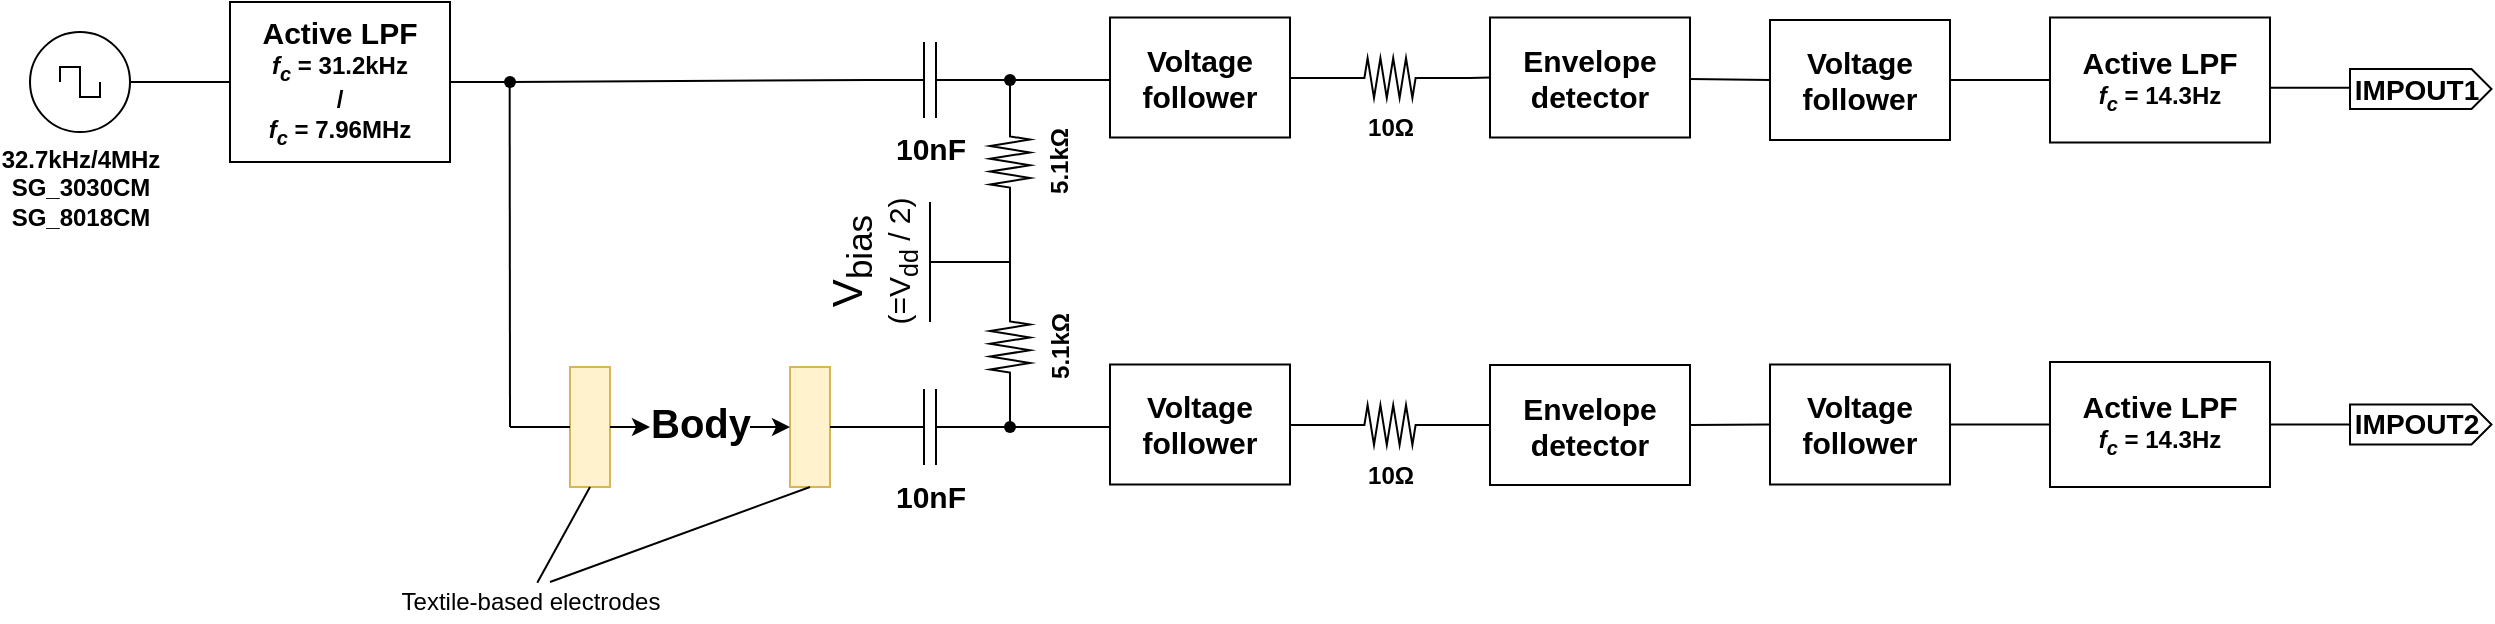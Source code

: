 <mxfile version="19.0.3" type="github">
  <diagram id="anqt9Zf3QxN150gZl7nN" name="Page-1">
    <mxGraphModel dx="940" dy="3696" grid="1" gridSize="10" guides="1" tooltips="1" connect="1" arrows="1" fold="1" page="1" pageScale="1" pageWidth="1300" pageHeight="400" math="0" shadow="0">
      <root>
        <mxCell id="0" />
        <mxCell id="1" parent="0" />
        <mxCell id="CNNBCrnFb_RWiXShZdrg-1" value="&lt;div style=&quot;font-size: 20px&quot;&gt;&lt;font style=&quot;font-size: 20px&quot;&gt;&lt;b&gt;Body&lt;/b&gt;&lt;/font&gt;&lt;/div&gt;" style="text;html=1;align=center;verticalAlign=middle;resizable=0;points=[];autosize=1;strokeColor=none;fillColor=none;fontSize=15;" parent="1" vertex="1">
          <mxGeometry x="1640" y="250" width="70" height="20" as="geometry" />
        </mxCell>
        <mxCell id="CNNBCrnFb_RWiXShZdrg-2" value="&lt;div&gt;&lt;b&gt;32.7kHz/4MHz&lt;br&gt;&lt;/b&gt;&lt;/div&gt;&lt;div&gt;&lt;b&gt;SG_3030CM&lt;/b&gt;&lt;/div&gt;&lt;div&gt;&lt;b&gt;SG_8018CM&lt;/b&gt;&lt;/div&gt;" style="pointerEvents=1;verticalLabelPosition=bottom;shadow=0;dashed=0;align=center;html=1;verticalAlign=top;shape=mxgraph.electrical.signal_sources.source;aspect=fixed;points=[[0.5,0,0],[1,0.5,0],[0.5,1,0],[0,0.5,0]];elSignalType=square;" parent="1" vertex="1">
          <mxGeometry x="1340" y="65" width="50" height="50" as="geometry" />
        </mxCell>
        <mxCell id="CNNBCrnFb_RWiXShZdrg-3" value="&lt;div&gt;&lt;font size=&quot;1&quot;&gt;&lt;b style=&quot;font-size: 15px&quot;&gt;Active LPF&lt;/b&gt;&lt;/font&gt;&lt;/div&gt;&lt;div&gt;&lt;b&gt;&lt;i&gt;f&lt;sub&gt;c&lt;/sub&gt;&lt;/i&gt; = 31.2kHz&lt;/b&gt;&lt;/div&gt;&lt;div&gt;&lt;b&gt;/&lt;/b&gt;&lt;/div&gt;&lt;div&gt;&lt;b&gt;&lt;i&gt;f&lt;sub&gt;c&lt;/sub&gt;&lt;/i&gt; = 7.96MHz&lt;/b&gt;&lt;b&gt;&lt;/b&gt;&lt;/div&gt;" style="whiteSpace=wrap;html=1;" parent="1" vertex="1">
          <mxGeometry x="1440" y="50" width="110" height="80" as="geometry" />
        </mxCell>
        <mxCell id="CNNBCrnFb_RWiXShZdrg-4" value="" style="endArrow=none;html=1;rounded=0;fontSize=15;exitX=1;exitY=0.5;exitDx=0;exitDy=0;exitPerimeter=0;" parent="1" source="CNNBCrnFb_RWiXShZdrg-2" target="CNNBCrnFb_RWiXShZdrg-3" edge="1">
          <mxGeometry width="50" height="50" relative="1" as="geometry">
            <mxPoint x="1740" y="302.5" as="sourcePoint" />
            <mxPoint x="1790" y="252.5" as="targetPoint" />
          </mxGeometry>
        </mxCell>
        <mxCell id="CNNBCrnFb_RWiXShZdrg-5" value="" style="endArrow=none;html=1;rounded=0;fontSize=15;exitDx=0;exitDy=0;exitPerimeter=0;startArrow=none;entryX=0;entryY=0.5;entryDx=0;entryDy=0;entryPerimeter=0;" parent="1" source="CNNBCrnFb_RWiXShZdrg-7" target="CNNBCrnFb_RWiXShZdrg-12" edge="1">
          <mxGeometry width="50" height="50" relative="1" as="geometry">
            <mxPoint x="1520" y="88.82" as="sourcePoint" />
            <mxPoint x="1700" y="90.5" as="targetPoint" />
          </mxGeometry>
        </mxCell>
        <mxCell id="CNNBCrnFb_RWiXShZdrg-6" value="" style="endArrow=none;html=1;rounded=0;fontSize=15;" parent="1" edge="1">
          <mxGeometry width="50" height="50" relative="1" as="geometry">
            <mxPoint x="1580" y="262.5" as="sourcePoint" />
            <mxPoint x="1579.83" y="90" as="targetPoint" />
          </mxGeometry>
        </mxCell>
        <mxCell id="CNNBCrnFb_RWiXShZdrg-7" value="" style="shape=waypoint;sketch=0;fillStyle=solid;size=6;pointerEvents=1;points=[];fillColor=none;resizable=0;rotatable=0;perimeter=centerPerimeter;snapToPoint=1;fontSize=15;" parent="1" vertex="1">
          <mxGeometry x="1560" y="70" width="40" height="40" as="geometry" />
        </mxCell>
        <mxCell id="CNNBCrnFb_RWiXShZdrg-8" value="" style="endArrow=none;html=1;rounded=0;fontSize=15;exitDx=0;exitDy=0;startArrow=none;exitX=1;exitY=0.5;" parent="1" source="CNNBCrnFb_RWiXShZdrg-3" target="CNNBCrnFb_RWiXShZdrg-7" edge="1">
          <mxGeometry width="50" height="50" relative="1" as="geometry">
            <mxPoint x="1590" y="100" as="sourcePoint" />
            <mxPoint x="1660" y="100" as="targetPoint" />
          </mxGeometry>
        </mxCell>
        <mxCell id="CNNBCrnFb_RWiXShZdrg-9" value="" style="whiteSpace=wrap;html=1;fontSize=15;fillColor=#fff2cc;strokeColor=#d6b656;" parent="1" vertex="1">
          <mxGeometry x="1610" y="232.5" width="20" height="60" as="geometry" />
        </mxCell>
        <mxCell id="CNNBCrnFb_RWiXShZdrg-10" value="" style="whiteSpace=wrap;html=1;fontSize=15;fillColor=#fff2cc;strokeColor=#d6b656;" parent="1" vertex="1">
          <mxGeometry x="1720" y="232.5" width="20" height="60" as="geometry" />
        </mxCell>
        <mxCell id="CNNBCrnFb_RWiXShZdrg-11" value="" style="endArrow=none;html=1;rounded=0;fontSize=15;entryX=0;entryY=0.5;entryDx=0;entryDy=0;startArrow=none;" parent="1" target="CNNBCrnFb_RWiXShZdrg-9" edge="1">
          <mxGeometry width="50" height="50" relative="1" as="geometry">
            <mxPoint x="1580" y="262.5" as="sourcePoint" />
            <mxPoint x="1800" y="100" as="targetPoint" />
          </mxGeometry>
        </mxCell>
        <mxCell id="CNNBCrnFb_RWiXShZdrg-12" value="&lt;b&gt;10nF&lt;/b&gt;" style="pointerEvents=1;verticalLabelPosition=bottom;shadow=0;dashed=0;align=center;html=1;verticalAlign=top;shape=mxgraph.electrical.capacitors.capacitor_1;fontSize=15;" parent="1" vertex="1">
          <mxGeometry x="1760" y="70" width="60" height="38" as="geometry" />
        </mxCell>
        <mxCell id="CNNBCrnFb_RWiXShZdrg-13" value="&lt;b&gt;10nF&lt;/b&gt;" style="pointerEvents=1;verticalLabelPosition=bottom;shadow=0;dashed=0;align=center;html=1;verticalAlign=top;shape=mxgraph.electrical.capacitors.capacitor_1;fontSize=15;" parent="1" vertex="1">
          <mxGeometry x="1760" y="243.5" width="60" height="38" as="geometry" />
        </mxCell>
        <mxCell id="CNNBCrnFb_RWiXShZdrg-14" value="" style="endArrow=none;html=1;rounded=0;fontSize=15;exitDx=0;exitDy=0;startArrow=none;entryX=0;entryY=0.5;entryDx=0;entryDy=0;entryPerimeter=0;exitX=1;exitY=0.5;" parent="1" source="CNNBCrnFb_RWiXShZdrg-10" target="CNNBCrnFb_RWiXShZdrg-13" edge="1">
          <mxGeometry width="50" height="50" relative="1" as="geometry">
            <mxPoint x="1590" y="100" as="sourcePoint" />
            <mxPoint x="1810" y="101" as="targetPoint" />
          </mxGeometry>
        </mxCell>
        <mxCell id="CNNBCrnFb_RWiXShZdrg-15" value="" style="endArrow=classic;html=1;rounded=0;fontSize=24;exitX=1;exitY=0.5;exitDx=0;exitDy=0;" parent="1" source="CNNBCrnFb_RWiXShZdrg-9" edge="1">
          <mxGeometry width="50" height="50" relative="1" as="geometry">
            <mxPoint x="1740" y="292.5" as="sourcePoint" />
            <mxPoint x="1650" y="262.5" as="targetPoint" />
          </mxGeometry>
        </mxCell>
        <mxCell id="CNNBCrnFb_RWiXShZdrg-16" value="" style="endArrow=classic;html=1;rounded=0;fontSize=24;entryX=0;entryY=0.5;entryDx=0;entryDy=0;" parent="1" target="CNNBCrnFb_RWiXShZdrg-10" edge="1">
          <mxGeometry width="50" height="50" relative="1" as="geometry">
            <mxPoint x="1700" y="262.5" as="sourcePoint" />
            <mxPoint x="1660" y="272.5" as="targetPoint" />
          </mxGeometry>
        </mxCell>
        <mxCell id="CNNBCrnFb_RWiXShZdrg-17" value="" style="endArrow=none;html=1;rounded=0;fontSize=15;exitDx=0;exitDy=0;exitPerimeter=0;startArrow=none;entryX=0;entryY=0.5;entryDx=0;entryDy=0;" parent="1" source="CNNBCrnFb_RWiXShZdrg-23" edge="1">
          <mxGeometry width="50" height="50" relative="1" as="geometry">
            <mxPoint x="1590" y="100" as="sourcePoint" />
            <mxPoint x="1880" y="89" as="targetPoint" />
          </mxGeometry>
        </mxCell>
        <mxCell id="CNNBCrnFb_RWiXShZdrg-18" value="" style="endArrow=none;html=1;rounded=0;fontSize=15;startArrow=none;entryX=0;entryY=0.5;entryDx=0;entryDy=0;" parent="1" source="CNNBCrnFb_RWiXShZdrg-25" edge="1">
          <mxGeometry width="50" height="50" relative="1" as="geometry">
            <mxPoint x="1820" y="262.21" as="sourcePoint" />
            <mxPoint x="1880" y="262.5" as="targetPoint" />
          </mxGeometry>
        </mxCell>
        <mxCell id="CNNBCrnFb_RWiXShZdrg-19" value="&lt;div style=&quot;font-size: 21px&quot;&gt;V&lt;sub&gt;bias&lt;/sub&gt;&lt;/div&gt;&lt;div style=&quot;font-size: 15px&quot;&gt;(=V&lt;sub&gt;dd&lt;/sub&gt; / 2)&lt;br&gt;&lt;/div&gt;" style="verticalLabelPosition=top;verticalAlign=bottom;shape=mxgraph.electrical.signal_sources.vdd;shadow=0;dashed=0;align=center;strokeWidth=1;fontSize=24;html=1;flipV=1;rotation=-90;" parent="1" vertex="1">
          <mxGeometry x="1780" y="160" width="60" height="40" as="geometry" />
        </mxCell>
        <mxCell id="CNNBCrnFb_RWiXShZdrg-20" value="&lt;div&gt;&lt;b&gt;5.1kΩ&lt;/b&gt;&lt;/div&gt;" style="pointerEvents=1;verticalLabelPosition=bottom;shadow=0;dashed=0;align=center;html=1;verticalAlign=top;shape=mxgraph.electrical.resistors.resistor_2;rotation=-90;labelPosition=center;direction=west;spacing=3;spacingTop=0;spacingLeft=0;" parent="1" vertex="1">
          <mxGeometry x="1810" y="120" width="40" height="20" as="geometry" />
        </mxCell>
        <mxCell id="CNNBCrnFb_RWiXShZdrg-21" value="&lt;div&gt;&lt;b&gt;5.1kΩ&lt;/b&gt;&lt;/div&gt;" style="pointerEvents=1;verticalLabelPosition=bottom;shadow=0;dashed=0;align=center;html=1;verticalAlign=top;shape=mxgraph.electrical.resistors.resistor_2;rotation=-90;labelPosition=center;direction=west;spacing=3;spacingTop=0;spacingLeft=0;" parent="1" vertex="1">
          <mxGeometry x="1810" y="212.5" width="40" height="20" as="geometry" />
        </mxCell>
        <mxCell id="CNNBCrnFb_RWiXShZdrg-22" value="" style="endArrow=none;html=1;rounded=0;fontSize=15;exitDx=0;exitDy=0;exitPerimeter=0;startArrow=none;entryX=0.563;entryY=0.505;entryDx=0;entryDy=0;exitX=0;exitY=0.5;entryPerimeter=0;" parent="1" source="CNNBCrnFb_RWiXShZdrg-20" target="CNNBCrnFb_RWiXShZdrg-23" edge="1">
          <mxGeometry width="50" height="50" relative="1" as="geometry">
            <mxPoint x="1830" y="99.0" as="sourcePoint" />
            <mxPoint x="1890" y="99.0" as="targetPoint" />
          </mxGeometry>
        </mxCell>
        <mxCell id="CNNBCrnFb_RWiXShZdrg-23" value="" style="shape=waypoint;sketch=0;fillStyle=solid;size=6;pointerEvents=1;points=[];fillColor=none;resizable=0;rotatable=0;perimeter=centerPerimeter;snapToPoint=1;fontSize=21;" parent="1" vertex="1">
          <mxGeometry x="1810" y="69" width="40" height="40" as="geometry" />
        </mxCell>
        <mxCell id="CNNBCrnFb_RWiXShZdrg-24" value="" style="endArrow=none;html=1;rounded=0;fontSize=15;exitDx=0;exitDy=0;exitPerimeter=0;startArrow=none;entryDx=0;entryDy=0;exitX=1;exitY=0.5;" parent="1" source="CNNBCrnFb_RWiXShZdrg-12" target="CNNBCrnFb_RWiXShZdrg-23" edge="1">
          <mxGeometry width="50" height="50" relative="1" as="geometry">
            <mxPoint x="1820" y="89.0" as="sourcePoint" />
            <mxPoint x="1880" y="89.0" as="targetPoint" />
          </mxGeometry>
        </mxCell>
        <mxCell id="CNNBCrnFb_RWiXShZdrg-25" value="" style="shape=waypoint;sketch=0;fillStyle=solid;size=6;pointerEvents=1;points=[];fillColor=none;resizable=0;rotatable=0;perimeter=centerPerimeter;snapToPoint=1;fontSize=21;" parent="1" vertex="1">
          <mxGeometry x="1810" y="242.5" width="40" height="40" as="geometry" />
        </mxCell>
        <mxCell id="CNNBCrnFb_RWiXShZdrg-26" value="" style="endArrow=none;html=1;rounded=0;fontSize=15;startArrow=none;entryDx=0;entryDy=0;" parent="1" source="CNNBCrnFb_RWiXShZdrg-13" target="CNNBCrnFb_RWiXShZdrg-25" edge="1">
          <mxGeometry width="50" height="50" relative="1" as="geometry">
            <mxPoint x="1820" y="262.5" as="sourcePoint" />
            <mxPoint x="1880" y="262.5" as="targetPoint" />
          </mxGeometry>
        </mxCell>
        <mxCell id="CNNBCrnFb_RWiXShZdrg-27" value="" style="endArrow=none;html=1;rounded=0;fontSize=15;exitDx=0;exitDy=0;exitPerimeter=0;startArrow=none;entryX=1;entryY=0.5;entryDx=0;entryDy=0;exitX=0;exitY=0.5;entryPerimeter=0;" parent="1" source="CNNBCrnFb_RWiXShZdrg-21" target="CNNBCrnFb_RWiXShZdrg-20" edge="1">
          <mxGeometry width="50" height="50" relative="1" as="geometry">
            <mxPoint x="1849.71" y="190.5" as="sourcePoint" />
            <mxPoint x="1849.71" y="169.5" as="targetPoint" />
          </mxGeometry>
        </mxCell>
        <mxCell id="CNNBCrnFb_RWiXShZdrg-28" value="" style="endArrow=none;html=1;rounded=0;fontSize=15;startArrow=none;entryX=1;entryY=0.5;entryDx=0;entryDy=0;entryPerimeter=0;" parent="1" source="CNNBCrnFb_RWiXShZdrg-25" target="CNNBCrnFb_RWiXShZdrg-21" edge="1">
          <mxGeometry width="50" height="50" relative="1" as="geometry">
            <mxPoint x="1840" y="212.5" as="sourcePoint" />
            <mxPoint x="1840" y="160" as="targetPoint" />
          </mxGeometry>
        </mxCell>
        <mxCell id="CNNBCrnFb_RWiXShZdrg-29" value="&lt;h1 id=&quot;firstHeading&quot; class=&quot;firstHeading mw-first-heading&quot; style=&quot;font-size: 15px&quot;&gt;&lt;font style=&quot;font-size: 15px&quot;&gt;Envelope detector&lt;/font&gt;&lt;/h1&gt;" style="whiteSpace=wrap;html=1;fontSize=20;" parent="1" vertex="1">
          <mxGeometry x="2070" y="57.75" width="100" height="60" as="geometry" />
        </mxCell>
        <mxCell id="CNNBCrnFb_RWiXShZdrg-30" value="&lt;h1 id=&quot;firstHeading&quot; class=&quot;firstHeading mw-first-heading&quot; style=&quot;font-size: 15px&quot;&gt;&lt;font style=&quot;font-size: 15px&quot;&gt;Envelope detector&lt;/font&gt;&lt;/h1&gt;" style="whiteSpace=wrap;html=1;fontSize=20;" parent="1" vertex="1">
          <mxGeometry x="2070" y="231.5" width="100" height="60" as="geometry" />
        </mxCell>
        <mxCell id="CNNBCrnFb_RWiXShZdrg-31" value="&lt;div&gt;&lt;b&gt;10Ω&lt;/b&gt;&lt;/div&gt;" style="pointerEvents=1;verticalLabelPosition=bottom;shadow=0;dashed=0;align=center;html=1;verticalAlign=top;shape=mxgraph.electrical.resistors.resistor_2;rotation=0;labelPosition=center;direction=west;spacing=3;spacingTop=0;spacingLeft=0;" parent="1" vertex="1">
          <mxGeometry x="2000" y="78" width="40" height="20" as="geometry" />
        </mxCell>
        <mxCell id="CNNBCrnFb_RWiXShZdrg-33" value="" style="endArrow=none;html=1;rounded=0;fontSize=15;exitDx=0;exitDy=0;startArrow=none;exitX=1;exitY=0.5;entryX=1;entryY=0.5;entryDx=0;entryDy=0;entryPerimeter=0;" parent="1" target="CNNBCrnFb_RWiXShZdrg-31" edge="1">
          <mxGeometry width="50" height="50" relative="1" as="geometry">
            <mxPoint x="1970" y="88" as="sourcePoint" />
            <mxPoint x="2170" y="169.58" as="targetPoint" />
          </mxGeometry>
        </mxCell>
        <mxCell id="CNNBCrnFb_RWiXShZdrg-34" value="" style="endArrow=none;html=1;rounded=0;fontSize=15;exitDx=0;exitDy=0;startArrow=none;exitX=0;exitY=0.5;entryX=0;entryY=0.5;entryDx=0;entryDy=0;entryPerimeter=0;exitPerimeter=0;" parent="1" source="CNNBCrnFb_RWiXShZdrg-31" edge="1">
          <mxGeometry width="50" height="50" relative="1" as="geometry">
            <mxPoint x="1980" y="98" as="sourcePoint" />
            <mxPoint x="2060" y="88" as="targetPoint" />
          </mxGeometry>
        </mxCell>
        <mxCell id="CNNBCrnFb_RWiXShZdrg-35" value="" style="endArrow=none;html=1;rounded=0;fontSize=15;exitDx=0;exitDy=0;startArrow=none;exitX=1;exitY=0.5;entryX=0;entryY=0.5;entryDx=0;entryDy=0;exitPerimeter=0;" parent="1" target="CNNBCrnFb_RWiXShZdrg-29" edge="1">
          <mxGeometry width="50" height="50" relative="1" as="geometry">
            <mxPoint x="2060" y="88" as="sourcePoint" />
            <mxPoint x="2080" y="115" as="targetPoint" />
          </mxGeometry>
        </mxCell>
        <mxCell id="CNNBCrnFb_RWiXShZdrg-36" value="&lt;div&gt;&lt;b&gt;10Ω&lt;/b&gt;&lt;/div&gt;" style="pointerEvents=1;verticalLabelPosition=bottom;shadow=0;dashed=0;align=center;html=1;verticalAlign=top;shape=mxgraph.electrical.resistors.resistor_2;rotation=0;labelPosition=center;direction=west;spacing=3;spacingTop=0;spacingLeft=0;" parent="1" vertex="1">
          <mxGeometry x="2000" y="251.5" width="40" height="20" as="geometry" />
        </mxCell>
        <mxCell id="CNNBCrnFb_RWiXShZdrg-38" value="" style="endArrow=none;html=1;rounded=0;fontSize=15;exitDx=0;exitDy=0;startArrow=none;exitX=1;exitY=0.5;entryX=1;entryY=0.5;entryDx=0;entryDy=0;entryPerimeter=0;" parent="1" target="CNNBCrnFb_RWiXShZdrg-36" edge="1">
          <mxGeometry width="50" height="50" relative="1" as="geometry">
            <mxPoint x="1970" y="261.5" as="sourcePoint" />
            <mxPoint x="2170" y="343.08" as="targetPoint" />
          </mxGeometry>
        </mxCell>
        <mxCell id="CNNBCrnFb_RWiXShZdrg-39" value="" style="endArrow=none;html=1;rounded=0;fontSize=15;exitDx=0;exitDy=0;startArrow=none;exitX=0;exitY=0.5;entryX=0;entryY=0.5;entryDx=0;entryDy=0;entryPerimeter=0;exitPerimeter=0;" parent="1" source="CNNBCrnFb_RWiXShZdrg-36" edge="1">
          <mxGeometry width="50" height="50" relative="1" as="geometry">
            <mxPoint x="1980" y="271.5" as="sourcePoint" />
            <mxPoint x="2060" y="261.5" as="targetPoint" />
          </mxGeometry>
        </mxCell>
        <mxCell id="CNNBCrnFb_RWiXShZdrg-40" value="&lt;div&gt;&lt;b&gt;Voltage &lt;br&gt;&lt;/b&gt;&lt;/div&gt;&lt;div&gt;&lt;b&gt;follower&lt;/b&gt;&lt;/div&gt;" style="whiteSpace=wrap;html=1;fontSize=15;" parent="1" vertex="1">
          <mxGeometry x="2210" y="59" width="90" height="60" as="geometry" />
        </mxCell>
        <mxCell id="CNNBCrnFb_RWiXShZdrg-41" value="&lt;div&gt;&lt;b&gt;Voltage &lt;br&gt;&lt;/b&gt;&lt;/div&gt;&lt;div&gt;&lt;b&gt;follower&lt;/b&gt;&lt;/div&gt;" style="whiteSpace=wrap;html=1;fontSize=15;" parent="1" vertex="1">
          <mxGeometry x="2210" y="231.25" width="90" height="60" as="geometry" />
        </mxCell>
        <mxCell id="CNNBCrnFb_RWiXShZdrg-42" value="&lt;div&gt;&lt;font size=&quot;1&quot;&gt;&lt;b style=&quot;font-size: 15px&quot;&gt;Active LPF&lt;/b&gt;&lt;/font&gt;&lt;/div&gt;&lt;div&gt;&lt;b&gt;&lt;i&gt;f&lt;sub&gt;c&lt;/sub&gt;&lt;/i&gt; = 14.3Hz&lt;br&gt;&lt;/b&gt;&lt;/div&gt;" style="whiteSpace=wrap;html=1;" parent="1" vertex="1">
          <mxGeometry x="2350" y="57.75" width="110" height="62.5" as="geometry" />
        </mxCell>
        <mxCell id="CNNBCrnFb_RWiXShZdrg-43" value="&lt;div&gt;&lt;font size=&quot;1&quot;&gt;&lt;b style=&quot;font-size: 15px&quot;&gt;Active LPF&lt;/b&gt;&lt;/font&gt;&lt;/div&gt;&lt;div&gt;&lt;b&gt;&lt;i&gt;f&lt;sub&gt;c&lt;/sub&gt;&lt;/i&gt; = 14.3Hz&lt;br&gt;&lt;/b&gt;&lt;/div&gt;" style="whiteSpace=wrap;html=1;" parent="1" vertex="1">
          <mxGeometry x="2350" y="230" width="110" height="62.5" as="geometry" />
        </mxCell>
        <mxCell id="CNNBCrnFb_RWiXShZdrg-44" value="&lt;font style=&quot;font-size: 14px&quot;&gt;&lt;b&gt;IMPOUT1&lt;/b&gt;&lt;/font&gt;" style="shape=mxgraph.arrows2.arrow;verticalLabelPosition=middle;shadow=0;dashed=0;align=center;html=1;verticalAlign=middle;strokeWidth=1;dy=0;dx=10;notch=0;fontSize=7;labelPosition=center;spacingLeft=-5;" parent="1" vertex="1">
          <mxGeometry x="2500" y="83.5" width="70.75" height="20" as="geometry" />
        </mxCell>
        <mxCell id="CNNBCrnFb_RWiXShZdrg-45" value="&lt;font style=&quot;font-size: 14px&quot;&gt;&lt;b&gt;IMPOUT2&lt;/b&gt;&lt;/font&gt;" style="shape=mxgraph.arrows2.arrow;verticalLabelPosition=middle;shadow=0;dashed=0;align=center;html=1;verticalAlign=middle;strokeWidth=1;dy=0;dx=10;notch=0;fontSize=7;labelPosition=center;spacingLeft=-5;" parent="1" vertex="1">
          <mxGeometry x="2500" y="251.25" width="70.75" height="20" as="geometry" />
        </mxCell>
        <mxCell id="CNNBCrnFb_RWiXShZdrg-46" value="" style="endArrow=none;html=1;rounded=0;fontSize=20;entryX=0;entryY=0.5;entryDx=0;entryDy=0;entryPerimeter=0;exitX=1;exitY=0.5;exitDx=0;exitDy=0;" parent="1" source="CNNBCrnFb_RWiXShZdrg-43" target="CNNBCrnFb_RWiXShZdrg-45" edge="1">
          <mxGeometry width="50" height="50" relative="1" as="geometry">
            <mxPoint x="2480" y="363.5" as="sourcePoint" />
            <mxPoint x="2530" y="313.5" as="targetPoint" />
          </mxGeometry>
        </mxCell>
        <mxCell id="CNNBCrnFb_RWiXShZdrg-47" value="" style="endArrow=none;html=1;rounded=0;fontSize=20;entryX=0;entryY=0.5;entryDx=0;entryDy=0;entryPerimeter=0;exitX=1;exitY=0.5;exitDx=0;exitDy=0;" parent="1" edge="1">
          <mxGeometry width="50" height="50" relative="1" as="geometry">
            <mxPoint x="2460" y="92.85" as="sourcePoint" />
            <mxPoint x="2500" y="92.85" as="targetPoint" />
          </mxGeometry>
        </mxCell>
        <mxCell id="CNNBCrnFb_RWiXShZdrg-48" value="" style="endArrow=none;html=1;rounded=0;fontSize=20;entryX=0;entryY=0.5;entryDx=0;entryDy=0;exitX=1;exitY=0.5;exitDx=0;exitDy=0;" parent="1" source="CNNBCrnFb_RWiXShZdrg-40" target="CNNBCrnFb_RWiXShZdrg-42" edge="1">
          <mxGeometry width="50" height="50" relative="1" as="geometry">
            <mxPoint x="2290" y="202.5" as="sourcePoint" />
            <mxPoint x="2550" y="101.85" as="targetPoint" />
          </mxGeometry>
        </mxCell>
        <mxCell id="CNNBCrnFb_RWiXShZdrg-49" value="" style="endArrow=none;html=1;rounded=0;fontSize=20;entryX=0;entryY=0.5;entryDx=0;entryDy=0;" parent="1" source="CNNBCrnFb_RWiXShZdrg-29" target="CNNBCrnFb_RWiXShZdrg-40" edge="1">
          <mxGeometry width="50" height="50" relative="1" as="geometry">
            <mxPoint x="2360" y="98" as="sourcePoint" />
            <mxPoint x="2390" y="98" as="targetPoint" />
          </mxGeometry>
        </mxCell>
        <mxCell id="CNNBCrnFb_RWiXShZdrg-50" value="" style="endArrow=none;html=1;rounded=0;fontSize=20;entryX=0;entryY=0.5;entryDx=0;entryDy=0;exitX=1;exitY=0.5;exitDx=0;exitDy=0;" parent="1" source="CNNBCrnFb_RWiXShZdrg-30" target="CNNBCrnFb_RWiXShZdrg-41" edge="1">
          <mxGeometry width="50" height="50" relative="1" as="geometry">
            <mxPoint x="2200" y="97.9" as="sourcePoint" />
            <mxPoint x="2240" y="98" as="targetPoint" />
          </mxGeometry>
        </mxCell>
        <mxCell id="CNNBCrnFb_RWiXShZdrg-51" value="" style="endArrow=none;html=1;rounded=0;fontSize=20;entryX=0;entryY=0.5;entryDx=0;entryDy=0;exitX=1;exitY=0.5;exitDx=0;exitDy=0;" parent="1" source="CNNBCrnFb_RWiXShZdrg-41" target="CNNBCrnFb_RWiXShZdrg-43" edge="1">
          <mxGeometry width="50" height="50" relative="1" as="geometry">
            <mxPoint x="2180" y="272.5" as="sourcePoint" />
            <mxPoint x="2220" y="272.5" as="targetPoint" />
          </mxGeometry>
        </mxCell>
        <mxCell id="CNNBCrnFb_RWiXShZdrg-52" value="" style="endArrow=none;html=1;rounded=0;fontSize=15;exitDx=0;exitDy=0;startArrow=none;exitX=1;exitY=0.5;entryX=0;entryY=0.5;entryDx=0;entryDy=0;exitPerimeter=0;" parent="1" target="CNNBCrnFb_RWiXShZdrg-30" edge="1">
          <mxGeometry width="50" height="50" relative="1" as="geometry">
            <mxPoint x="2060" y="261.5" as="sourcePoint" />
            <mxPoint x="2100" y="97.75" as="targetPoint" />
          </mxGeometry>
        </mxCell>
        <mxCell id="CNNBCrnFb_RWiXShZdrg-53" value="&lt;div&gt;&lt;b&gt;Voltage &lt;br&gt;&lt;/b&gt;&lt;/div&gt;&lt;div&gt;&lt;b&gt;follower&lt;/b&gt;&lt;/div&gt;" style="whiteSpace=wrap;html=1;fontSize=15;" parent="1" vertex="1">
          <mxGeometry x="1880" y="231.25" width="90" height="60" as="geometry" />
        </mxCell>
        <mxCell id="CNNBCrnFb_RWiXShZdrg-54" value="&lt;div&gt;&lt;b&gt;Voltage &lt;br&gt;&lt;/b&gt;&lt;/div&gt;&lt;div&gt;&lt;b&gt;follower&lt;/b&gt;&lt;/div&gt;" style="whiteSpace=wrap;html=1;fontSize=15;" parent="1" vertex="1">
          <mxGeometry x="1880" y="57.75" width="90" height="60" as="geometry" />
        </mxCell>
        <mxCell id="zh1uuCZdA9-5P3cuNeVg-2" value="" style="endArrow=none;html=1;rounded=0;exitX=0.526;exitY=0.017;exitDx=0;exitDy=0;exitPerimeter=0;" parent="1" source="zh1uuCZdA9-5P3cuNeVg-4" edge="1">
          <mxGeometry width="50" height="50" relative="1" as="geometry">
            <mxPoint x="1570" y="342.5" as="sourcePoint" />
            <mxPoint x="1620" y="292.5" as="targetPoint" />
          </mxGeometry>
        </mxCell>
        <mxCell id="zh1uuCZdA9-5P3cuNeVg-3" value="" style="endArrow=none;html=1;rounded=0;entryX=0.5;entryY=1;entryDx=0;entryDy=0;" parent="1" target="CNNBCrnFb_RWiXShZdrg-10" edge="1">
          <mxGeometry width="50" height="50" relative="1" as="geometry">
            <mxPoint x="1600" y="340" as="sourcePoint" />
            <mxPoint x="1630" y="302.5" as="targetPoint" />
          </mxGeometry>
        </mxCell>
        <mxCell id="zh1uuCZdA9-5P3cuNeVg-4" value="&lt;div&gt;Textile-based electrodes&lt;/div&gt;" style="text;html=1;align=center;verticalAlign=middle;resizable=0;points=[];autosize=1;strokeColor=none;fillColor=none;" parent="1" vertex="1">
          <mxGeometry x="1520" y="340" width="140" height="20" as="geometry" />
        </mxCell>
      </root>
    </mxGraphModel>
  </diagram>
</mxfile>
